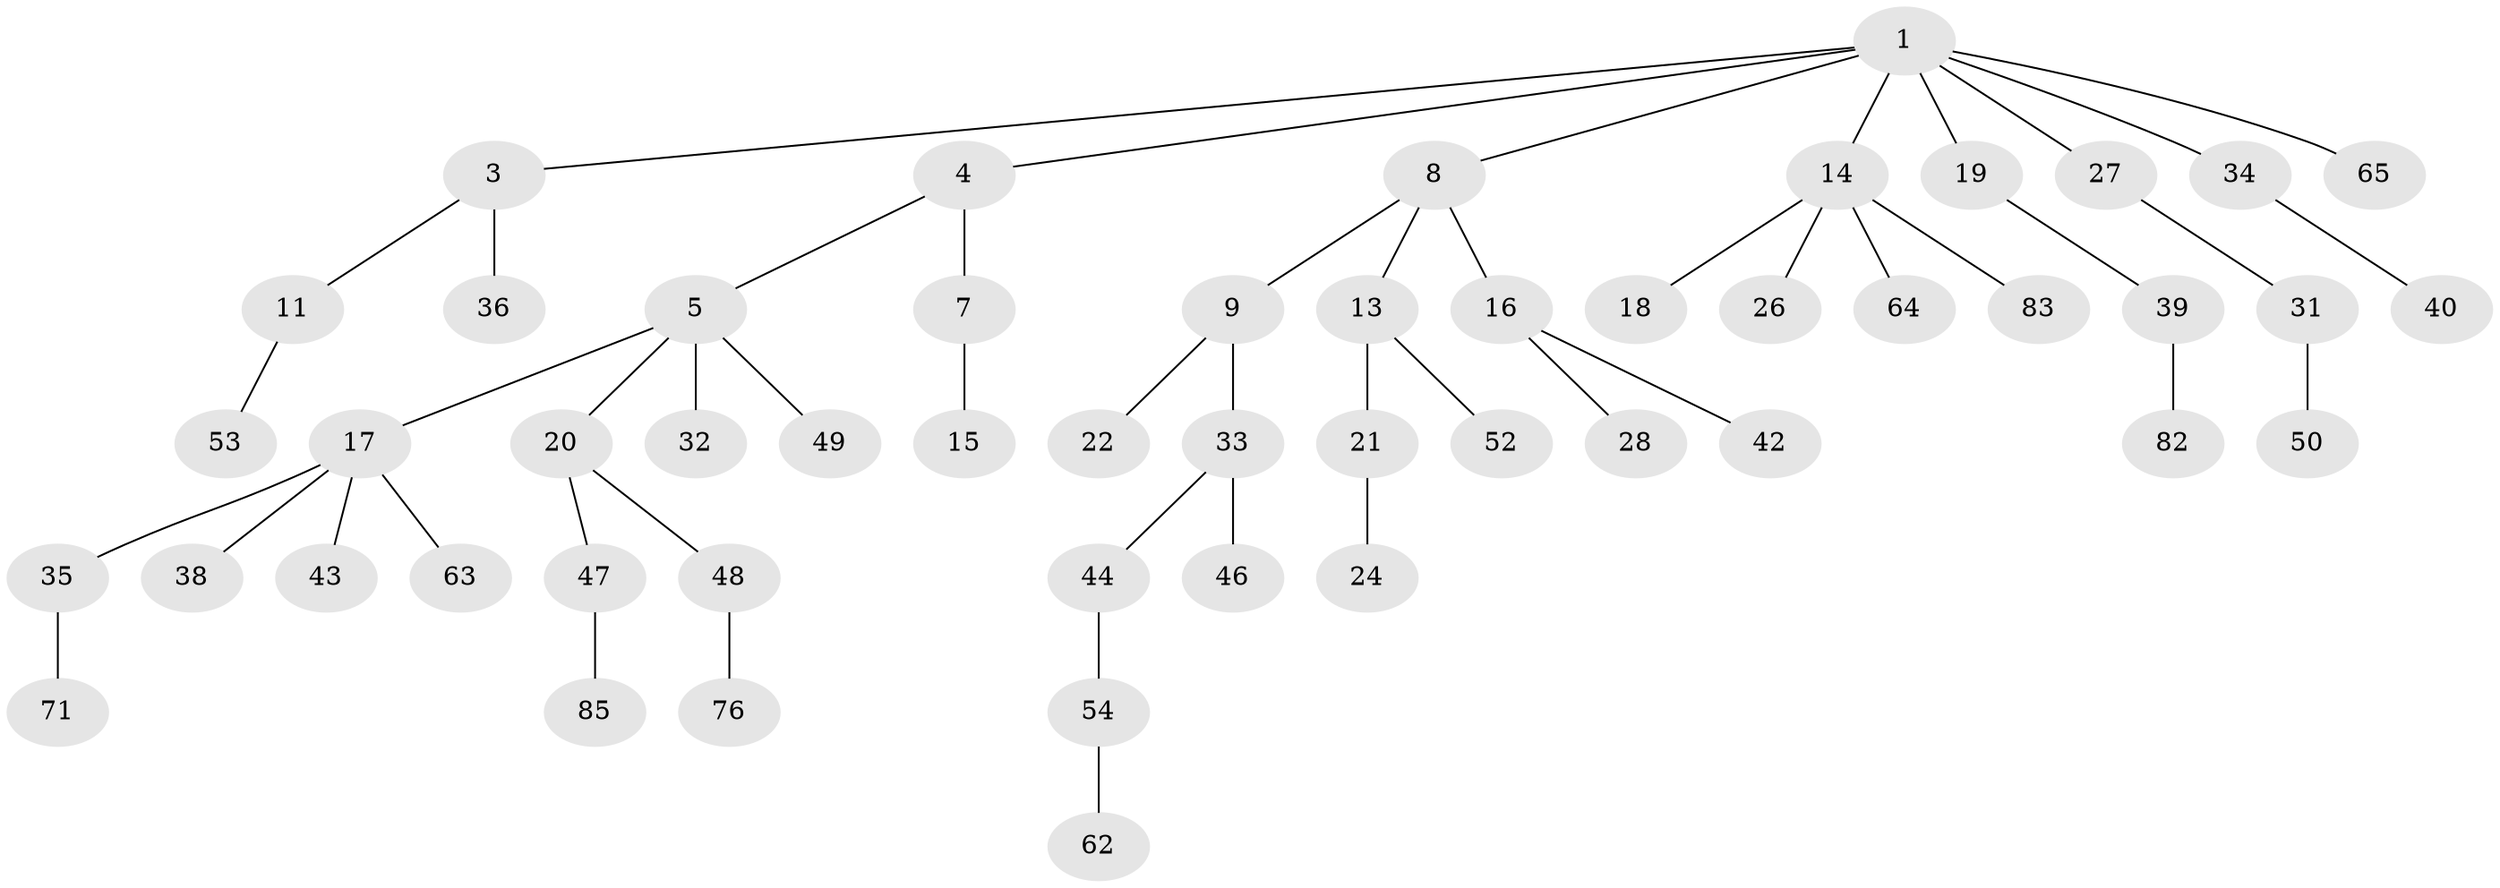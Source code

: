 // original degree distribution, {6: 0.011764705882352941, 4: 0.09411764705882353, 3: 0.10588235294117647, 2: 0.32941176470588235, 5: 0.023529411764705882, 1: 0.43529411764705883}
// Generated by graph-tools (version 1.1) at 2025/19/03/04/25 18:19:15]
// undirected, 51 vertices, 50 edges
graph export_dot {
graph [start="1"]
  node [color=gray90,style=filled];
  1 [super="+2"];
  3;
  4;
  5 [super="+6+55+12"];
  7;
  8 [super="+69"];
  9 [super="+10+30"];
  11;
  13 [super="+70"];
  14;
  15 [super="+60"];
  16 [super="+23"];
  17 [super="+41+25"];
  18 [super="+58"];
  19;
  20 [super="+45"];
  21;
  22;
  24 [super="+79"];
  26 [super="+61"];
  27;
  28;
  31 [super="+78"];
  32;
  33;
  34;
  35;
  36;
  38;
  39 [super="+66"];
  40 [super="+57"];
  42;
  43 [super="+67"];
  44;
  46;
  47;
  48;
  49 [super="+56"];
  50;
  52;
  53;
  54;
  62;
  63;
  64 [super="+73+74"];
  65;
  71;
  76;
  82;
  83;
  85;
  1 -- 3;
  1 -- 14;
  1 -- 27;
  1 -- 34;
  1 -- 65;
  1 -- 8;
  1 -- 19;
  1 -- 4;
  3 -- 11;
  3 -- 36;
  4 -- 5;
  4 -- 7;
  5 -- 17;
  5 -- 20;
  5 -- 32;
  5 -- 49;
  7 -- 15;
  8 -- 9;
  8 -- 13;
  8 -- 16;
  9 -- 33;
  9 -- 22;
  11 -- 53;
  13 -- 21;
  13 -- 52;
  14 -- 18;
  14 -- 26;
  14 -- 64;
  14 -- 83;
  16 -- 42;
  16 -- 28;
  17 -- 35;
  17 -- 43;
  17 -- 38;
  17 -- 63;
  19 -- 39;
  20 -- 48;
  20 -- 47;
  21 -- 24;
  27 -- 31;
  31 -- 50;
  33 -- 44;
  33 -- 46;
  34 -- 40;
  35 -- 71;
  39 -- 82;
  44 -- 54;
  47 -- 85;
  48 -- 76;
  54 -- 62;
}
